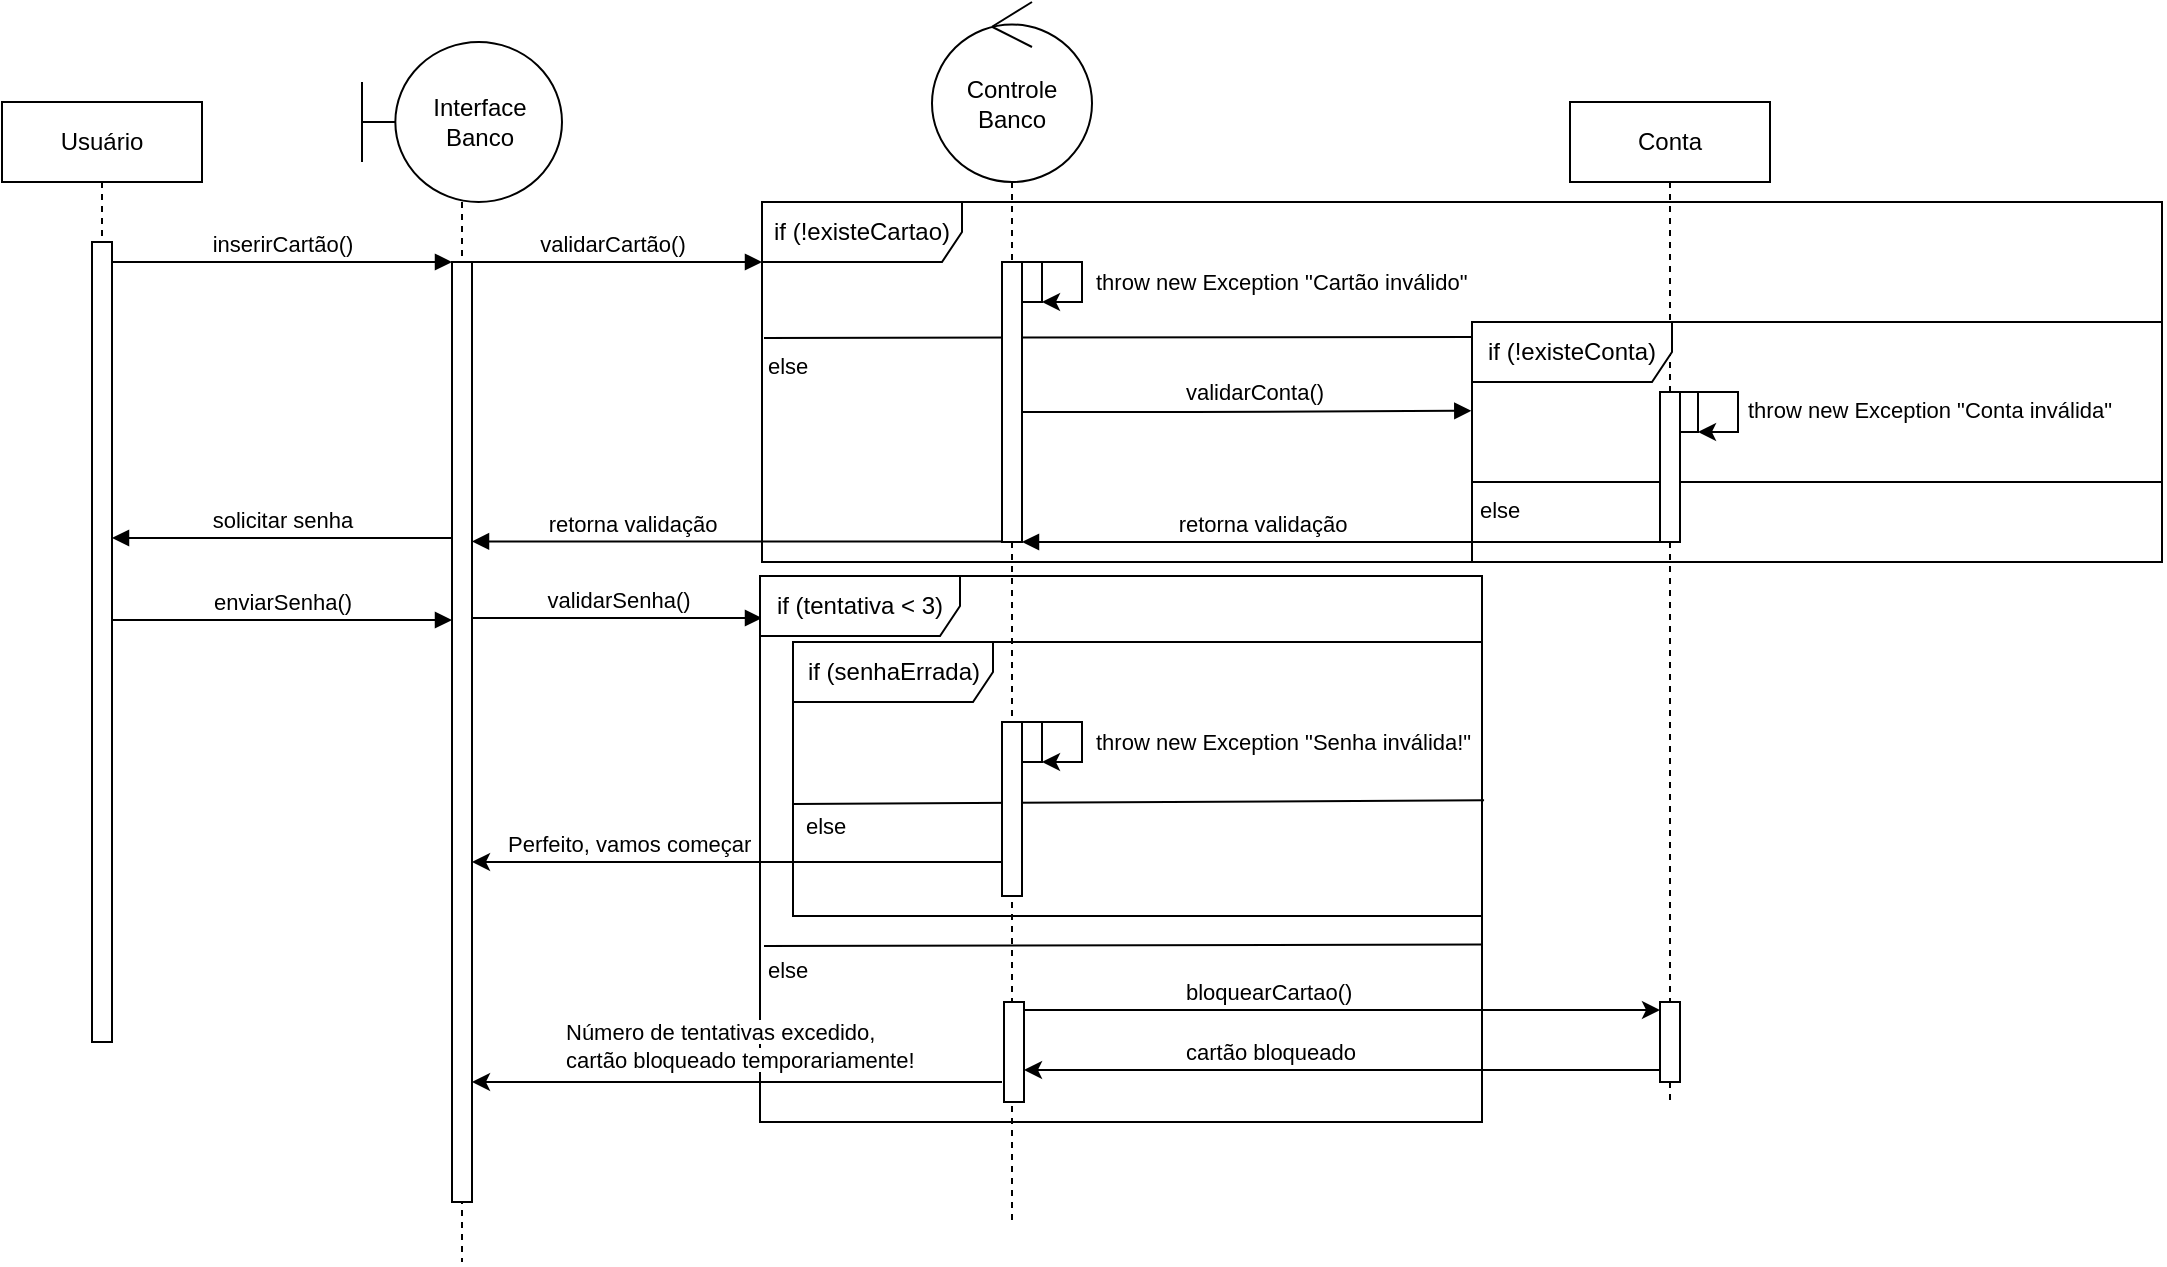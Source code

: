 <mxfile version="24.4.0" type="github">
  <diagram name="Page-1" id="2YBvvXClWsGukQMizWep">
    <mxGraphModel dx="696" dy="1506" grid="1" gridSize="10" guides="1" tooltips="1" connect="1" arrows="1" fold="1" page="1" pageScale="1" pageWidth="850" pageHeight="1100" math="0" shadow="0">
      <root>
        <mxCell id="0" />
        <mxCell id="1" parent="0" />
        <mxCell id="cLZ0uwshkvB2Ed8EsgIz-38" value="" style="endArrow=none;html=1;rounded=0;" edge="1" parent="1">
          <mxGeometry width="50" height="50" relative="1" as="geometry">
            <mxPoint x="1120" y="230" as="sourcePoint" />
            <mxPoint x="775" y="230" as="targetPoint" />
          </mxGeometry>
        </mxCell>
        <mxCell id="cLZ0uwshkvB2Ed8EsgIz-46" style="edgeStyle=orthogonalEdgeStyle;rounded=0;orthogonalLoop=1;jettySize=auto;html=1;endArrow=none;endFill=0;dashed=1;" edge="1" parent="1" source="cLZ0uwshkvB2Ed8EsgIz-45">
          <mxGeometry relative="1" as="geometry">
            <mxPoint x="545" y="600.762" as="targetPoint" />
          </mxGeometry>
        </mxCell>
        <mxCell id="aM9ryv3xv72pqoxQDRHE-1" value="Usuário" style="shape=umlLifeline;perimeter=lifelinePerimeter;whiteSpace=wrap;html=1;container=0;dropTarget=0;collapsible=0;recursiveResize=0;outlineConnect=0;portConstraint=eastwest;newEdgeStyle={&quot;edgeStyle&quot;:&quot;elbowEdgeStyle&quot;,&quot;elbow&quot;:&quot;vertical&quot;,&quot;curved&quot;:0,&quot;rounded&quot;:0};" parent="1" vertex="1">
          <mxGeometry x="40" y="40" width="100" height="470" as="geometry" />
        </mxCell>
        <mxCell id="aM9ryv3xv72pqoxQDRHE-2" value="" style="html=1;points=[];perimeter=orthogonalPerimeter;outlineConnect=0;targetShapes=umlLifeline;portConstraint=eastwest;newEdgeStyle={&quot;edgeStyle&quot;:&quot;elbowEdgeStyle&quot;,&quot;elbow&quot;:&quot;vertical&quot;,&quot;curved&quot;:0,&quot;rounded&quot;:0};" parent="aM9ryv3xv72pqoxQDRHE-1" vertex="1">
          <mxGeometry x="45" y="70" width="10" height="400" as="geometry" />
        </mxCell>
        <mxCell id="aM9ryv3xv72pqoxQDRHE-7" value="inserirCartão()" style="html=1;verticalAlign=bottom;endArrow=block;edgeStyle=elbowEdgeStyle;elbow=vertical;curved=0;rounded=0;" parent="1" source="aM9ryv3xv72pqoxQDRHE-2" target="aM9ryv3xv72pqoxQDRHE-6" edge="1">
          <mxGeometry relative="1" as="geometry">
            <mxPoint x="195" y="130" as="sourcePoint" />
            <Array as="points">
              <mxPoint x="180" y="120" />
            </Array>
          </mxGeometry>
        </mxCell>
        <mxCell id="cLZ0uwshkvB2Ed8EsgIz-8" value="validarCartão()" style="html=1;verticalAlign=bottom;endArrow=block;edgeStyle=elbowEdgeStyle;elbow=horizontal;curved=0;rounded=0;" edge="1" parent="1">
          <mxGeometry relative="1" as="geometry">
            <mxPoint x="270" y="120" as="sourcePoint" />
            <Array as="points">
              <mxPoint x="355" y="120" />
            </Array>
            <mxPoint x="420" y="120" as="targetPoint" />
          </mxGeometry>
        </mxCell>
        <mxCell id="cLZ0uwshkvB2Ed8EsgIz-9" value="Conta" style="shape=umlLifeline;perimeter=lifelinePerimeter;whiteSpace=wrap;html=1;container=0;dropTarget=0;collapsible=0;recursiveResize=0;outlineConnect=0;portConstraint=eastwest;newEdgeStyle={&quot;edgeStyle&quot;:&quot;elbowEdgeStyle&quot;,&quot;elbow&quot;:&quot;vertical&quot;,&quot;curved&quot;:0,&quot;rounded&quot;:0};" vertex="1" parent="1">
          <mxGeometry x="824" y="40" width="100" height="500" as="geometry" />
        </mxCell>
        <mxCell id="cLZ0uwshkvB2Ed8EsgIz-14" value="retorna validação" style="html=1;verticalAlign=bottom;endArrow=block;edgeStyle=elbowEdgeStyle;elbow=horizontal;curved=0;rounded=0;exitX=0.1;exitY=0.714;exitDx=0;exitDy=0;exitPerimeter=0;" edge="1" parent="1" target="cLZ0uwshkvB2Ed8EsgIz-2">
          <mxGeometry x="0.247" relative="1" as="geometry">
            <mxPoint x="869" y="259.97" as="sourcePoint" />
            <Array as="points">
              <mxPoint x="654" y="260" />
            </Array>
            <mxPoint x="569" y="260" as="targetPoint" />
            <mxPoint as="offset" />
          </mxGeometry>
        </mxCell>
        <mxCell id="cLZ0uwshkvB2Ed8EsgIz-15" value="retorna validação" style="html=1;verticalAlign=bottom;endArrow=block;edgeStyle=elbowEdgeStyle;elbow=horizontal;curved=0;rounded=0;" edge="1" parent="1">
          <mxGeometry x="0.396" relative="1" as="geometry">
            <mxPoint x="540" y="259.71" as="sourcePoint" />
            <Array as="points">
              <mxPoint x="355" y="259.71" />
            </Array>
            <mxPoint x="275" y="259.71" as="targetPoint" />
            <mxPoint as="offset" />
          </mxGeometry>
        </mxCell>
        <mxCell id="cLZ0uwshkvB2Ed8EsgIz-17" value="solicitar senha" style="html=1;verticalAlign=bottom;endArrow=block;edgeStyle=elbowEdgeStyle;elbow=vertical;curved=0;rounded=0;" edge="1" parent="1">
          <mxGeometry relative="1" as="geometry">
            <mxPoint x="265" y="258" as="sourcePoint" />
            <Array as="points">
              <mxPoint x="180" y="258" />
            </Array>
            <mxPoint x="95" y="258" as="targetPoint" />
            <mxPoint as="offset" />
          </mxGeometry>
        </mxCell>
        <mxCell id="cLZ0uwshkvB2Ed8EsgIz-18" value="validarConta()" style="html=1;verticalAlign=bottom;endArrow=block;edgeStyle=elbowEdgeStyle;elbow=horizontal;curved=0;rounded=0;entryX=-0.001;entryY=0.37;entryDx=0;entryDy=0;entryPerimeter=0;" edge="1" parent="1" target="cLZ0uwshkvB2Ed8EsgIz-34">
          <mxGeometry x="0.039" relative="1" as="geometry">
            <mxPoint x="550" y="195" as="sourcePoint" />
            <Array as="points">
              <mxPoint x="635" y="195" />
            </Array>
            <mxPoint x="776.58" y="196.78" as="targetPoint" />
            <mxPoint as="offset" />
          </mxGeometry>
        </mxCell>
        <mxCell id="cLZ0uwshkvB2Ed8EsgIz-26" value="&lt;span style=&quot;color: rgb(0, 0, 0); font-family: Helvetica; font-size: 11px; font-style: normal; font-variant-ligatures: normal; font-variant-caps: normal; font-weight: 400; letter-spacing: normal; orphans: 2; text-align: center; text-indent: 0px; text-transform: none; widows: 2; word-spacing: 0px; -webkit-text-stroke-width: 0px; white-space: nowrap; background-color: rgb(255, 255, 255); text-decoration-thickness: initial; text-decoration-style: initial; text-decoration-color: initial; display: inline !important; float: none;&quot;&gt;throw new Exception &quot;Cartão inválido&quot;&lt;/span&gt;" style="text;whiteSpace=wrap;html=1;" vertex="1" parent="1">
          <mxGeometry x="585" y="116" width="80" height="20" as="geometry" />
        </mxCell>
        <mxCell id="cLZ0uwshkvB2Ed8EsgIz-27" value="if (!existeCartao)" style="shape=umlFrame;whiteSpace=wrap;html=1;pointerEvents=0;width=100;height=30;" vertex="1" parent="1">
          <mxGeometry x="420" y="90" width="700" height="180" as="geometry" />
        </mxCell>
        <mxCell id="cLZ0uwshkvB2Ed8EsgIz-31" value="" style="endArrow=none;html=1;rounded=0;exitX=0.005;exitY=0.062;exitDx=0;exitDy=0;exitPerimeter=0;entryX=0;entryY=0;entryDx=0;entryDy=0;" edge="1" parent="1" source="cLZ0uwshkvB2Ed8EsgIz-34" target="cLZ0uwshkvB2Ed8EsgIz-32">
          <mxGeometry width="50" height="50" relative="1" as="geometry">
            <mxPoint x="920" y="168" as="sourcePoint" />
            <mxPoint x="420" y="163" as="targetPoint" />
          </mxGeometry>
        </mxCell>
        <mxCell id="cLZ0uwshkvB2Ed8EsgIz-32" value="&lt;div style=&quot;text-align: center;&quot;&gt;&lt;span style=&quot;font-size: 11px; text-wrap: nowrap; background-color: rgb(255, 255, 255);&quot;&gt;else&lt;/span&gt;&lt;/div&gt;" style="text;whiteSpace=wrap;html=1;" vertex="1" parent="1">
          <mxGeometry x="421" y="158" width="80" height="20" as="geometry" />
        </mxCell>
        <mxCell id="cLZ0uwshkvB2Ed8EsgIz-33" value="" style="html=1;points=[];perimeter=orthogonalPerimeter;outlineConnect=0;targetShapes=umlLifeline;portConstraint=eastwest;newEdgeStyle={&quot;edgeStyle&quot;:&quot;elbowEdgeStyle&quot;,&quot;elbow&quot;:&quot;vertical&quot;,&quot;curved&quot;:0,&quot;rounded&quot;:0};" vertex="1" parent="1">
          <mxGeometry x="879" y="185" width="9" height="20" as="geometry" />
        </mxCell>
        <mxCell id="cLZ0uwshkvB2Ed8EsgIz-34" value="if (!existeConta)" style="shape=umlFrame;whiteSpace=wrap;html=1;pointerEvents=0;width=100;height=30;" vertex="1" parent="1">
          <mxGeometry x="775" y="150" width="345" height="120" as="geometry" />
        </mxCell>
        <mxCell id="cLZ0uwshkvB2Ed8EsgIz-36" style="edgeStyle=elbowEdgeStyle;rounded=0;orthogonalLoop=1;jettySize=auto;html=1;elbow=vertical;curved=0;" edge="1" parent="1" source="cLZ0uwshkvB2Ed8EsgIz-33" target="cLZ0uwshkvB2Ed8EsgIz-33">
          <mxGeometry relative="1" as="geometry" />
        </mxCell>
        <mxCell id="cLZ0uwshkvB2Ed8EsgIz-37" value="&lt;span style=&quot;color: rgb(0, 0, 0); font-family: Helvetica; font-size: 11px; font-style: normal; font-variant-ligatures: normal; font-variant-caps: normal; font-weight: 400; letter-spacing: normal; orphans: 2; text-align: center; text-indent: 0px; text-transform: none; widows: 2; word-spacing: 0px; -webkit-text-stroke-width: 0px; white-space: nowrap; background-color: rgb(255, 255, 255); text-decoration-thickness: initial; text-decoration-style: initial; text-decoration-color: initial; display: inline !important; float: none;&quot;&gt;throw new Exception &quot;Conta inválida&quot;&lt;/span&gt;" style="text;whiteSpace=wrap;html=1;" vertex="1" parent="1">
          <mxGeometry x="911" y="180" width="80" height="20" as="geometry" />
        </mxCell>
        <mxCell id="cLZ0uwshkvB2Ed8EsgIz-39" value="&lt;div style=&quot;text-align: center;&quot;&gt;&lt;span style=&quot;font-size: 11px; text-wrap: nowrap; background-color: rgb(255, 255, 255);&quot;&gt;else&lt;/span&gt;&lt;/div&gt;" style="text;whiteSpace=wrap;html=1;" vertex="1" parent="1">
          <mxGeometry x="777" y="230" width="80" height="20" as="geometry" />
        </mxCell>
        <mxCell id="cLZ0uwshkvB2Ed8EsgIz-41" value="enviarSenha()" style="html=1;verticalAlign=bottom;endArrow=block;edgeStyle=elbowEdgeStyle;elbow=vertical;curved=0;rounded=0;" edge="1" parent="1">
          <mxGeometry relative="1" as="geometry">
            <mxPoint x="95" y="299" as="sourcePoint" />
            <Array as="points">
              <mxPoint x="180" y="299" />
            </Array>
            <mxPoint x="265" y="299" as="targetPoint" />
            <mxPoint as="offset" />
          </mxGeometry>
        </mxCell>
        <mxCell id="cLZ0uwshkvB2Ed8EsgIz-44" style="edgeStyle=orthogonalEdgeStyle;rounded=0;orthogonalLoop=1;jettySize=auto;html=1;dashed=1;endArrow=none;endFill=0;" edge="1" parent="1" source="cLZ0uwshkvB2Ed8EsgIz-42">
          <mxGeometry relative="1" as="geometry">
            <mxPoint x="270" y="620" as="targetPoint" />
          </mxGeometry>
        </mxCell>
        <mxCell id="cLZ0uwshkvB2Ed8EsgIz-42" value="Interface Banco" style="shape=umlBoundary;whiteSpace=wrap;html=1;" vertex="1" parent="1">
          <mxGeometry x="220" y="10" width="100" height="80" as="geometry" />
        </mxCell>
        <mxCell id="aM9ryv3xv72pqoxQDRHE-6" value="" style="html=1;points=[];perimeter=orthogonalPerimeter;outlineConnect=0;targetShapes=umlLifeline;portConstraint=eastwest;newEdgeStyle={&quot;edgeStyle&quot;:&quot;elbowEdgeStyle&quot;,&quot;elbow&quot;:&quot;vertical&quot;,&quot;curved&quot;:0,&quot;rounded&quot;:0};" parent="1" vertex="1">
          <mxGeometry x="265" y="120" width="10" height="470" as="geometry" />
        </mxCell>
        <mxCell id="cLZ0uwshkvB2Ed8EsgIz-19" value="" style="html=1;points=[];perimeter=orthogonalPerimeter;outlineConnect=0;targetShapes=umlLifeline;portConstraint=eastwest;newEdgeStyle={&quot;edgeStyle&quot;:&quot;elbowEdgeStyle&quot;,&quot;elbow&quot;:&quot;vertical&quot;,&quot;curved&quot;:0,&quot;rounded&quot;:0};" vertex="1" parent="1">
          <mxGeometry x="550" y="120" width="10" height="20" as="geometry" />
        </mxCell>
        <mxCell id="cLZ0uwshkvB2Ed8EsgIz-25" style="edgeStyle=elbowEdgeStyle;rounded=0;orthogonalLoop=1;jettySize=auto;html=1;elbow=vertical;curved=0;" edge="1" parent="1" source="cLZ0uwshkvB2Ed8EsgIz-19" target="cLZ0uwshkvB2Ed8EsgIz-19">
          <mxGeometry relative="1" as="geometry" />
        </mxCell>
        <mxCell id="cLZ0uwshkvB2Ed8EsgIz-2" value="" style="html=1;points=[];perimeter=orthogonalPerimeter;outlineConnect=0;targetShapes=umlLifeline;portConstraint=eastwest;newEdgeStyle={&quot;edgeStyle&quot;:&quot;elbowEdgeStyle&quot;,&quot;elbow&quot;:&quot;vertical&quot;,&quot;curved&quot;:0,&quot;rounded&quot;:0};" vertex="1" parent="1">
          <mxGeometry x="540" y="120" width="10" height="140" as="geometry" />
        </mxCell>
        <mxCell id="cLZ0uwshkvB2Ed8EsgIz-45" value="Controle Banco" style="ellipse;shape=umlControl;whiteSpace=wrap;html=1;" vertex="1" parent="1">
          <mxGeometry x="505" y="-10" width="80" height="90" as="geometry" />
        </mxCell>
        <mxCell id="cLZ0uwshkvB2Ed8EsgIz-47" value="validarSenha()" style="html=1;verticalAlign=bottom;endArrow=block;edgeStyle=elbowEdgeStyle;elbow=vertical;curved=0;rounded=0;" edge="1" parent="1">
          <mxGeometry relative="1" as="geometry">
            <mxPoint x="275" y="298" as="sourcePoint" />
            <Array as="points">
              <mxPoint x="360" y="298" />
            </Array>
            <mxPoint x="420" y="298" as="targetPoint" />
            <mxPoint as="offset" />
          </mxGeometry>
        </mxCell>
        <mxCell id="cLZ0uwshkvB2Ed8EsgIz-49" value="if (tentativa &amp;lt; 3)" style="shape=umlFrame;whiteSpace=wrap;html=1;pointerEvents=0;width=100;height=30;" vertex="1" parent="1">
          <mxGeometry x="419" y="277" width="361" height="273" as="geometry" />
        </mxCell>
        <mxCell id="cLZ0uwshkvB2Ed8EsgIz-10" value="" style="html=1;points=[];perimeter=orthogonalPerimeter;outlineConnect=0;targetShapes=umlLifeline;portConstraint=eastwest;newEdgeStyle={&quot;edgeStyle&quot;:&quot;elbowEdgeStyle&quot;,&quot;elbow&quot;:&quot;vertical&quot;,&quot;curved&quot;:0,&quot;rounded&quot;:0};" vertex="1" parent="1">
          <mxGeometry x="869" y="185" width="10" height="75" as="geometry" />
        </mxCell>
        <mxCell id="cLZ0uwshkvB2Ed8EsgIz-51" value="" style="endArrow=none;html=1;rounded=0;exitX=1.003;exitY=0.578;exitDx=0;exitDy=0;exitPerimeter=0;entryX=0;entryY=0;entryDx=0;entryDy=0;" edge="1" parent="1" source="cLZ0uwshkvB2Ed8EsgIz-58">
          <mxGeometry width="50" height="50" relative="1" as="geometry">
            <mxPoint x="791.5" y="390" as="sourcePoint" />
            <mxPoint x="435.5" y="391" as="targetPoint" />
          </mxGeometry>
        </mxCell>
        <mxCell id="cLZ0uwshkvB2Ed8EsgIz-55" value="&lt;span style=&quot;color: rgb(0, 0, 0); font-family: Helvetica; font-size: 11px; font-style: normal; font-variant-ligatures: normal; font-variant-caps: normal; font-weight: 400; letter-spacing: normal; orphans: 2; text-align: center; text-indent: 0px; text-transform: none; widows: 2; word-spacing: 0px; -webkit-text-stroke-width: 0px; white-space: nowrap; background-color: rgb(255, 255, 255); text-decoration-thickness: initial; text-decoration-style: initial; text-decoration-color: initial; display: inline !important; float: none;&quot;&gt;throw new Exception &quot;Senha inválida!&quot;&lt;/span&gt;" style="text;whiteSpace=wrap;html=1;" vertex="1" parent="1">
          <mxGeometry x="585" y="346" width="80" height="20" as="geometry" />
        </mxCell>
        <mxCell id="cLZ0uwshkvB2Ed8EsgIz-56" value="" style="html=1;points=[];perimeter=orthogonalPerimeter;outlineConnect=0;targetShapes=umlLifeline;portConstraint=eastwest;newEdgeStyle={&quot;edgeStyle&quot;:&quot;elbowEdgeStyle&quot;,&quot;elbow&quot;:&quot;vertical&quot;,&quot;curved&quot;:0,&quot;rounded&quot;:0};" vertex="1" parent="1">
          <mxGeometry x="550" y="350" width="10" height="20" as="geometry" />
        </mxCell>
        <mxCell id="cLZ0uwshkvB2Ed8EsgIz-57" style="edgeStyle=elbowEdgeStyle;rounded=0;orthogonalLoop=1;jettySize=auto;html=1;elbow=vertical;curved=0;" edge="1" parent="1" source="cLZ0uwshkvB2Ed8EsgIz-56" target="cLZ0uwshkvB2Ed8EsgIz-56">
          <mxGeometry relative="1" as="geometry" />
        </mxCell>
        <mxCell id="cLZ0uwshkvB2Ed8EsgIz-58" value="if (senhaErrada)" style="shape=umlFrame;whiteSpace=wrap;html=1;pointerEvents=0;width=100;height=30;" vertex="1" parent="1">
          <mxGeometry x="435.5" y="310" width="344.5" height="137" as="geometry" />
        </mxCell>
        <mxCell id="cLZ0uwshkvB2Ed8EsgIz-59" value="&lt;div style=&quot;text-align: center;&quot;&gt;&lt;span style=&quot;font-size: 11px; text-wrap: nowrap; background-color: rgb(255, 255, 255);&quot;&gt;else&lt;/span&gt;&lt;/div&gt;" style="text;whiteSpace=wrap;html=1;" vertex="1" parent="1">
          <mxGeometry x="439.5" y="388" width="80" height="20" as="geometry" />
        </mxCell>
        <mxCell id="cLZ0uwshkvB2Ed8EsgIz-60" value="" style="endArrow=none;html=1;rounded=0;exitX=1;exitY=0.675;exitDx=0;exitDy=0;exitPerimeter=0;entryX=0;entryY=0;entryDx=0;entryDy=0;" edge="1" parent="1" source="cLZ0uwshkvB2Ed8EsgIz-49">
          <mxGeometry width="50" height="50" relative="1" as="geometry">
            <mxPoint x="766.5" y="460" as="sourcePoint" />
            <mxPoint x="421" y="462" as="targetPoint" />
          </mxGeometry>
        </mxCell>
        <mxCell id="cLZ0uwshkvB2Ed8EsgIz-61" value="&lt;div style=&quot;text-align: center;&quot;&gt;&lt;span style=&quot;font-size: 11px; text-wrap: nowrap; background-color: rgb(255, 255, 255);&quot;&gt;else&lt;/span&gt;&lt;/div&gt;" style="text;whiteSpace=wrap;html=1;" vertex="1" parent="1">
          <mxGeometry x="421" y="460" width="80" height="20" as="geometry" />
        </mxCell>
        <mxCell id="cLZ0uwshkvB2Ed8EsgIz-65" value="" style="html=1;points=[];perimeter=orthogonalPerimeter;outlineConnect=0;targetShapes=umlLifeline;portConstraint=eastwest;newEdgeStyle={&quot;edgeStyle&quot;:&quot;elbowEdgeStyle&quot;,&quot;elbow&quot;:&quot;vertical&quot;,&quot;curved&quot;:0,&quot;rounded&quot;:0};" vertex="1" parent="1">
          <mxGeometry x="541" y="490" width="10" height="50" as="geometry" />
        </mxCell>
        <mxCell id="cLZ0uwshkvB2Ed8EsgIz-66" value="&lt;span style=&quot;color: rgb(0, 0, 0); font-family: Helvetica; font-size: 11px; font-style: normal; font-variant-ligatures: normal; font-variant-caps: normal; font-weight: 400; letter-spacing: normal; orphans: 2; text-align: center; text-indent: 0px; text-transform: none; widows: 2; word-spacing: 0px; -webkit-text-stroke-width: 0px; white-space: nowrap; background-color: rgb(255, 255, 255); text-decoration-thickness: initial; text-decoration-style: initial; text-decoration-color: initial; display: inline !important; float: none;&quot;&gt;Número de tentativas excedido,&amp;nbsp;&lt;/span&gt;&lt;div&gt;&lt;span style=&quot;background-color: rgb(255, 255, 255); font-size: 11px; text-align: center; text-wrap: nowrap;&quot;&gt;cartão bloqueado temporariamente!&lt;/span&gt;&lt;/div&gt;" style="text;whiteSpace=wrap;html=1;" vertex="1" parent="1">
          <mxGeometry x="320" y="491" width="80" height="20" as="geometry" />
        </mxCell>
        <mxCell id="cLZ0uwshkvB2Ed8EsgIz-69" style="edgeStyle=elbowEdgeStyle;rounded=0;orthogonalLoop=1;jettySize=auto;html=1;elbow=vertical;curved=0;" edge="1" parent="1">
          <mxGeometry relative="1" as="geometry">
            <mxPoint x="551" y="494" as="sourcePoint" />
            <mxPoint x="869" y="494" as="targetPoint" />
            <Array as="points">
              <mxPoint x="580" y="494" />
            </Array>
          </mxGeometry>
        </mxCell>
        <mxCell id="cLZ0uwshkvB2Ed8EsgIz-70" value="&lt;div style=&quot;text-align: center;&quot;&gt;&lt;span style=&quot;font-size: 11px; text-wrap: nowrap; background-color: rgb(255, 255, 255);&quot;&gt;bloquearCartao()&lt;/span&gt;&lt;/div&gt;" style="text;whiteSpace=wrap;html=1;" vertex="1" parent="1">
          <mxGeometry x="630" y="471" width="80" height="20" as="geometry" />
        </mxCell>
        <mxCell id="cLZ0uwshkvB2Ed8EsgIz-71" value="" style="html=1;points=[];perimeter=orthogonalPerimeter;outlineConnect=0;targetShapes=umlLifeline;portConstraint=eastwest;newEdgeStyle={&quot;edgeStyle&quot;:&quot;elbowEdgeStyle&quot;,&quot;elbow&quot;:&quot;vertical&quot;,&quot;curved&quot;:0,&quot;rounded&quot;:0};" vertex="1" parent="1">
          <mxGeometry x="869" y="490" width="10" height="40" as="geometry" />
        </mxCell>
        <mxCell id="cLZ0uwshkvB2Ed8EsgIz-72" style="edgeStyle=elbowEdgeStyle;rounded=0;orthogonalLoop=1;jettySize=auto;html=1;elbow=vertical;curved=0;" edge="1" parent="1">
          <mxGeometry relative="1" as="geometry">
            <mxPoint x="869" y="524" as="sourcePoint" />
            <mxPoint x="551" y="524" as="targetPoint" />
            <Array as="points">
              <mxPoint x="580" y="524" />
            </Array>
          </mxGeometry>
        </mxCell>
        <mxCell id="cLZ0uwshkvB2Ed8EsgIz-73" value="&lt;div style=&quot;text-align: center;&quot;&gt;&lt;span style=&quot;font-size: 11px; text-wrap: nowrap; background-color: rgb(255, 255, 255);&quot;&gt;cartão bloqueado&lt;/span&gt;&lt;/div&gt;" style="text;whiteSpace=wrap;html=1;" vertex="1" parent="1">
          <mxGeometry x="630" y="501" width="80" height="20" as="geometry" />
        </mxCell>
        <mxCell id="cLZ0uwshkvB2Ed8EsgIz-75" style="edgeStyle=elbowEdgeStyle;rounded=0;orthogonalLoop=1;jettySize=auto;html=1;elbow=vertical;curved=0;" edge="1" parent="1">
          <mxGeometry relative="1" as="geometry">
            <mxPoint x="540" y="530" as="sourcePoint" />
            <mxPoint x="275" y="530" as="targetPoint" />
            <Array as="points">
              <mxPoint x="304" y="530" />
            </Array>
          </mxGeometry>
        </mxCell>
        <mxCell id="cLZ0uwshkvB2Ed8EsgIz-76" style="edgeStyle=elbowEdgeStyle;rounded=0;orthogonalLoop=1;jettySize=auto;html=1;elbow=vertical;curved=0;" edge="1" parent="1">
          <mxGeometry relative="1" as="geometry">
            <mxPoint x="540" y="420" as="sourcePoint" />
            <mxPoint x="275" y="420" as="targetPoint" />
            <Array as="points">
              <mxPoint x="304" y="420" />
            </Array>
          </mxGeometry>
        </mxCell>
        <mxCell id="cLZ0uwshkvB2Ed8EsgIz-50" value="" style="html=1;points=[];perimeter=orthogonalPerimeter;outlineConnect=0;targetShapes=umlLifeline;portConstraint=eastwest;newEdgeStyle={&quot;edgeStyle&quot;:&quot;elbowEdgeStyle&quot;,&quot;elbow&quot;:&quot;vertical&quot;,&quot;curved&quot;:0,&quot;rounded&quot;:0};" vertex="1" parent="1">
          <mxGeometry x="540" y="350" width="10" height="87" as="geometry" />
        </mxCell>
        <mxCell id="cLZ0uwshkvB2Ed8EsgIz-77" value="&lt;span style=&quot;font-size: 11px; text-wrap: nowrap; background-color: rgb(255, 255, 255);&quot;&gt;Perfeito, vamos começar&lt;/span&gt;" style="text;whiteSpace=wrap;html=1;" vertex="1" parent="1">
          <mxGeometry x="291" y="397" width="80" height="20" as="geometry" />
        </mxCell>
      </root>
    </mxGraphModel>
  </diagram>
</mxfile>
